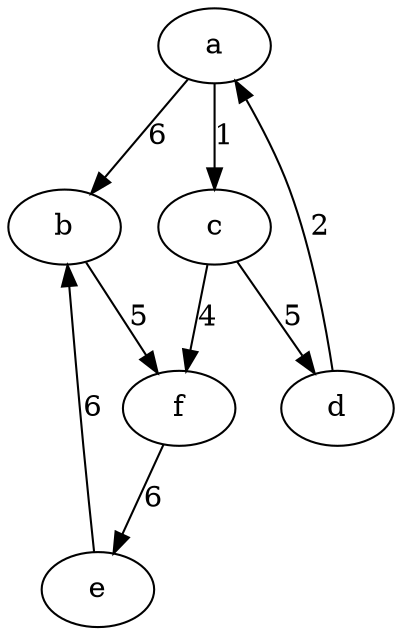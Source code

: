 digraph g {
a -> b [label=6, shape=diamond];
a -> c [label=1, shape=diamond];
b -> f [label=5, shape=diamond];
c -> d [label=5, shape=diamond];
c -> f [label=4, shape=diamond];
d -> a [label=2, shape=diamond];
e -> b [label=6, shape=diamond];
f -> e [label=6, shape=diamond];
}
